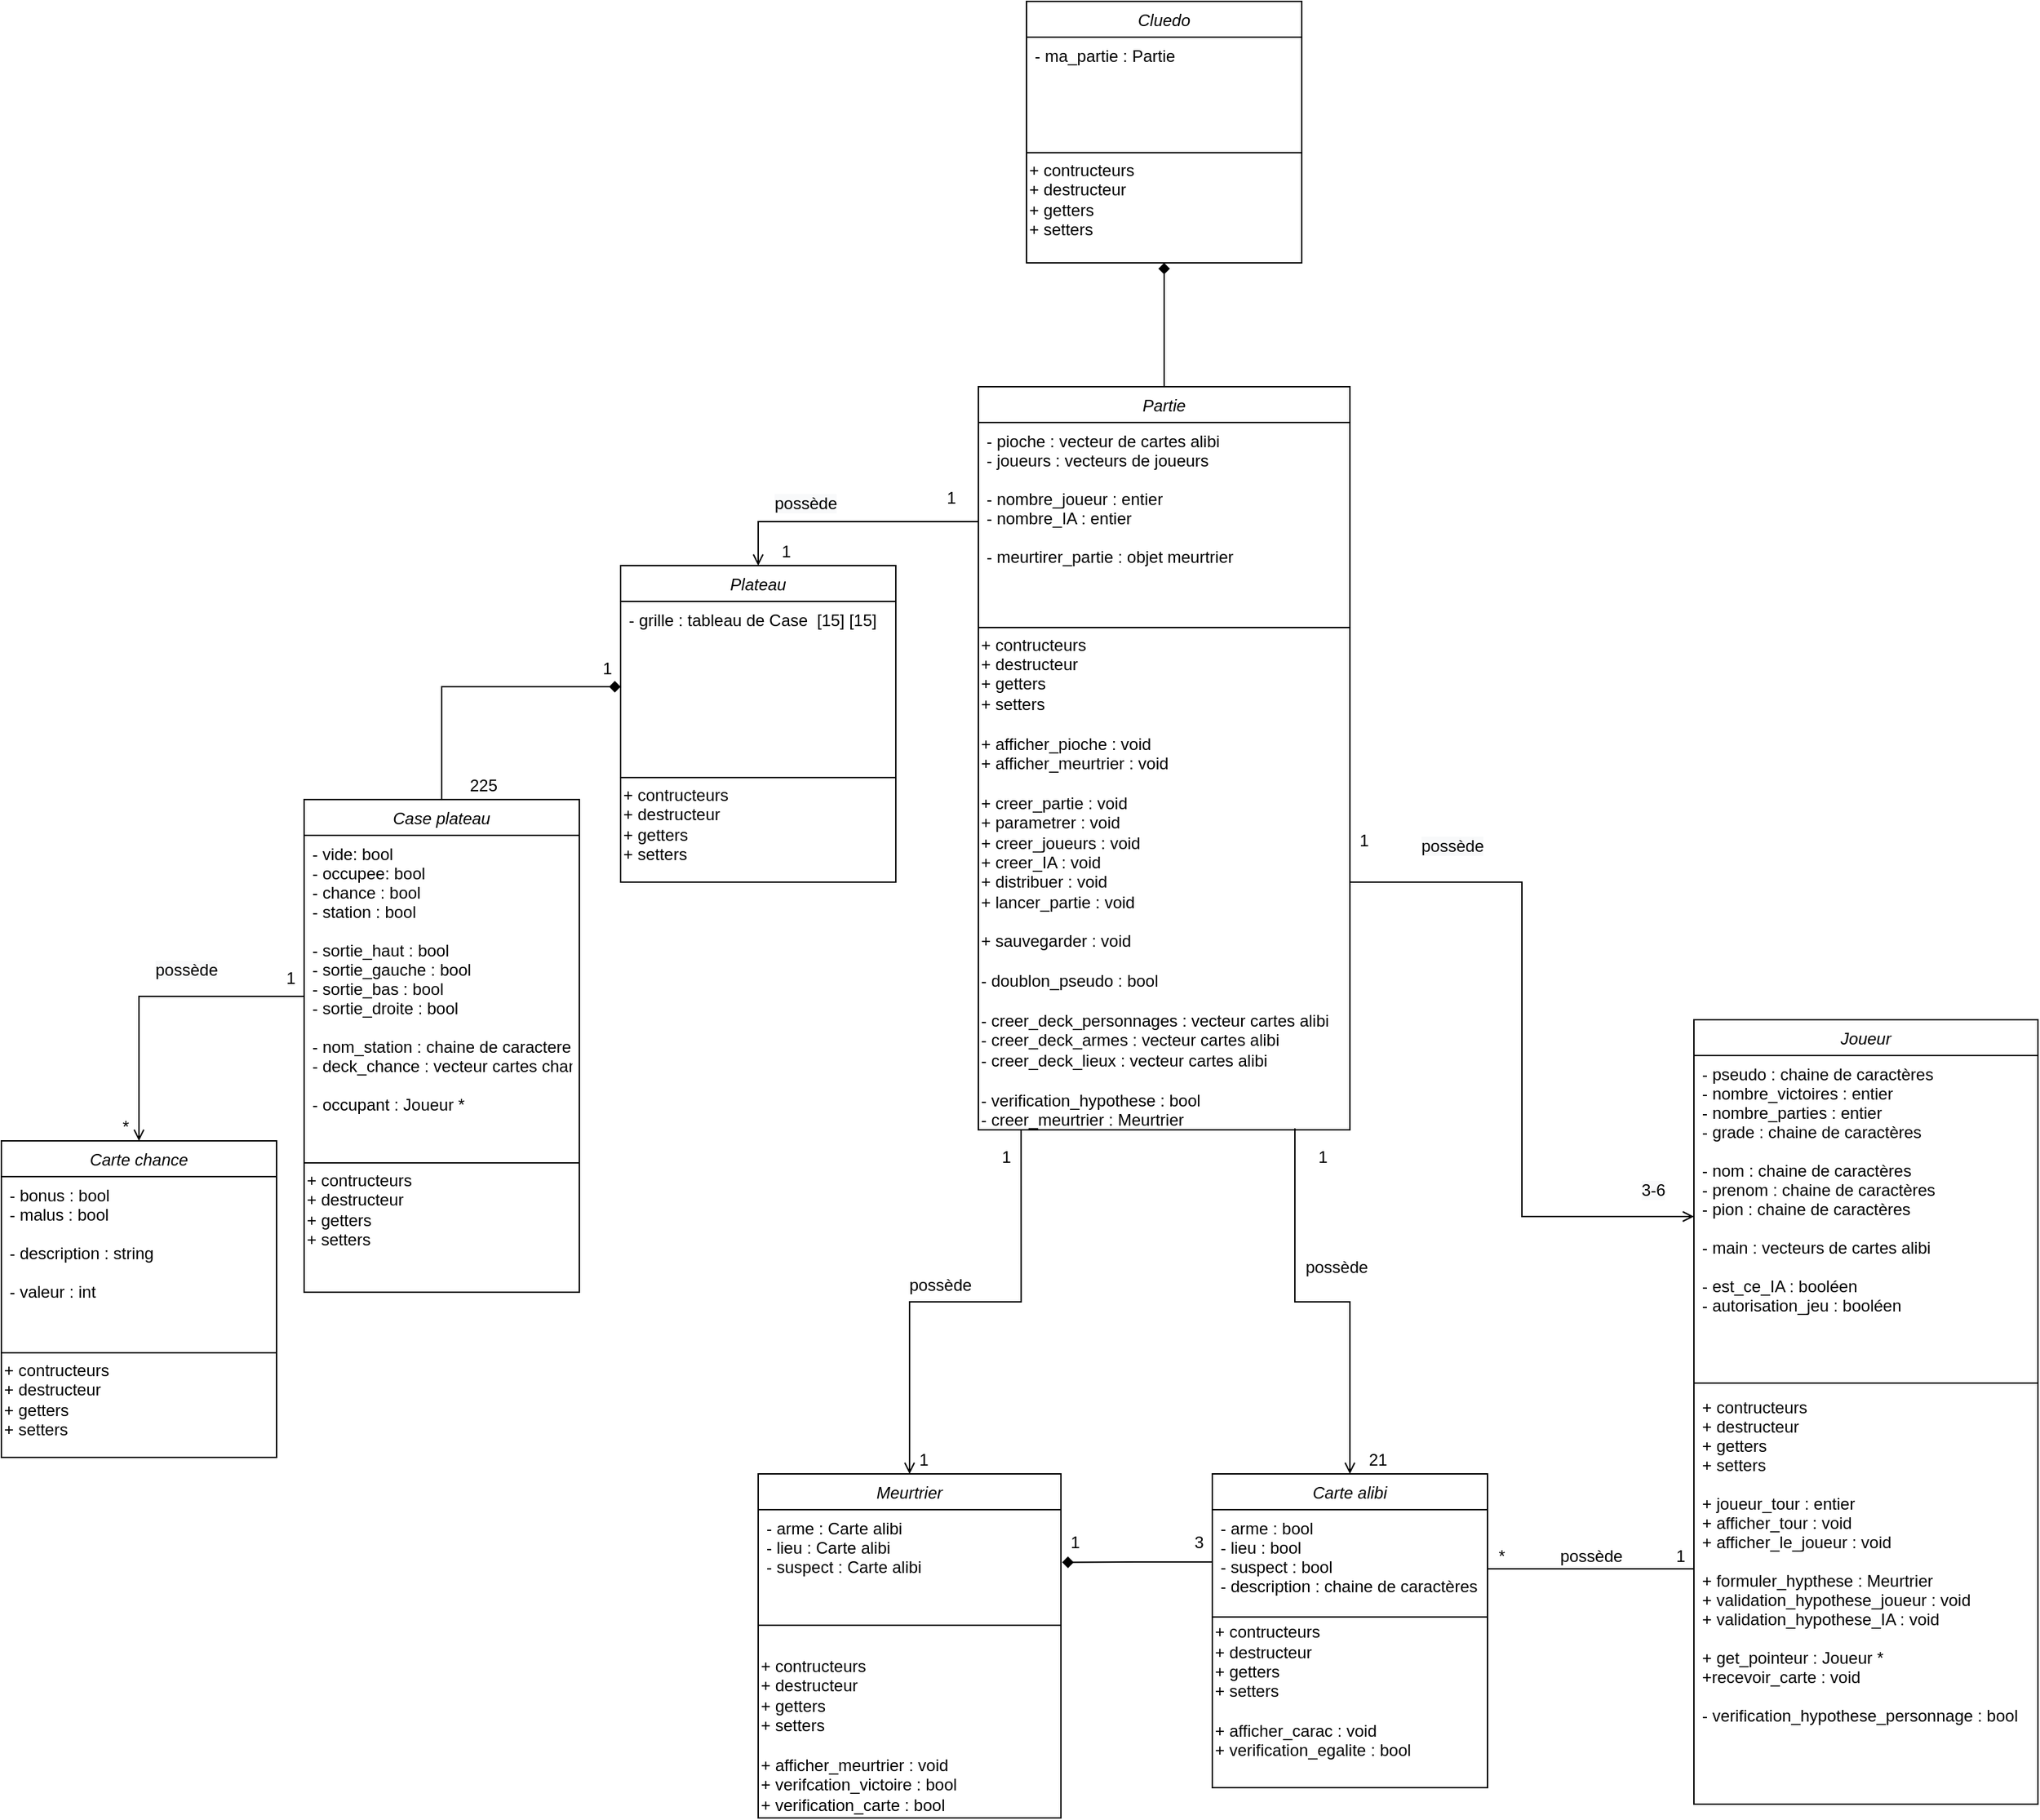 <mxfile version="15.6.0" type="github">
  <diagram id="C5RBs43oDa-KdzZeNtuy" name="Page-1">
    <mxGraphModel dx="2701" dy="2007" grid="1" gridSize="10" guides="1" tooltips="1" connect="1" arrows="1" fold="1" page="1" pageScale="1" pageWidth="827" pageHeight="1169" math="0" shadow="0">
      <root>
        <mxCell id="WIyWlLk6GJQsqaUBKTNV-0" />
        <mxCell id="WIyWlLk6GJQsqaUBKTNV-1" parent="WIyWlLk6GJQsqaUBKTNV-0" />
        <mxCell id="PIt_JBXJW5z3_zAivK2_-12" style="edgeStyle=orthogonalEdgeStyle;rounded=0;orthogonalLoop=1;jettySize=auto;html=1;exitX=0.5;exitY=0;exitDx=0;exitDy=0;entryX=0.852;entryY=0.997;entryDx=0;entryDy=0;entryPerimeter=0;endArrow=none;endFill=0;startArrow=open;startFill=0;fillColor=#fff2cc;strokeColor=#000000;" edge="1" parent="WIyWlLk6GJQsqaUBKTNV-1" source="zkfFHV4jXpPFQw0GAbJ--0" target="PIt_JBXJW5z3_zAivK2_-4">
          <mxGeometry relative="1" as="geometry" />
        </mxCell>
        <mxCell id="zkfFHV4jXpPFQw0GAbJ--0" value="Carte alibi" style="swimlane;fontStyle=2;align=center;verticalAlign=top;childLayout=stackLayout;horizontal=1;startSize=26;horizontalStack=0;resizeParent=1;resizeLast=0;collapsible=1;marginBottom=0;rounded=0;shadow=0;strokeWidth=1;" parent="WIyWlLk6GJQsqaUBKTNV-1" vertex="1">
          <mxGeometry x="220" y="120" width="200" height="228" as="geometry">
            <mxRectangle x="230" y="140" width="160" height="26" as="alternateBounds" />
          </mxGeometry>
        </mxCell>
        <mxCell id="zkfFHV4jXpPFQw0GAbJ--1" value="- arme : bool&#xa;- lieu : bool&#xa;- suspect : bool&#xa;- description : chaine de caractères" style="text;align=left;verticalAlign=top;spacingLeft=4;spacingRight=4;overflow=hidden;rotatable=0;points=[[0,0.5],[1,0.5]];portConstraint=eastwest;" parent="zkfFHV4jXpPFQw0GAbJ--0" vertex="1">
          <mxGeometry y="26" width="200" height="74" as="geometry" />
        </mxCell>
        <mxCell id="zkfFHV4jXpPFQw0GAbJ--4" value="" style="line;html=1;strokeWidth=1;align=left;verticalAlign=middle;spacingTop=-1;spacingLeft=3;spacingRight=3;rotatable=0;labelPosition=right;points=[];portConstraint=eastwest;" parent="zkfFHV4jXpPFQw0GAbJ--0" vertex="1">
          <mxGeometry y="100" width="200" height="8" as="geometry" />
        </mxCell>
        <mxCell id="PIt_JBXJW5z3_zAivK2_-33" value="+ contructeurs&lt;br&gt;+ destructeur&lt;br&gt;+ getters&lt;br&gt;+ setters&lt;br&gt;&lt;br&gt;+ afficher_carac : void&amp;nbsp;&lt;br&gt;+ verification_egalite : bool" style="text;html=1;align=left;verticalAlign=middle;resizable=0;points=[];autosize=1;strokeColor=none;fillColor=none;" vertex="1" parent="zkfFHV4jXpPFQw0GAbJ--0">
          <mxGeometry y="108" width="200" height="100" as="geometry" />
        </mxCell>
        <mxCell id="zkfFHV4jXpPFQw0GAbJ--26" value="" style="endArrow=none;shadow=0;strokeWidth=1;rounded=0;endFill=0;edgeStyle=elbowEdgeStyle;elbow=vertical;" parent="WIyWlLk6GJQsqaUBKTNV-1" source="zkfFHV4jXpPFQw0GAbJ--0" edge="1">
          <mxGeometry x="0.5" y="41" relative="1" as="geometry">
            <mxPoint x="380" y="192" as="sourcePoint" />
            <mxPoint x="570" y="189" as="targetPoint" />
            <mxPoint x="-40" y="32" as="offset" />
          </mxGeometry>
        </mxCell>
        <mxCell id="zkfFHV4jXpPFQw0GAbJ--29" value="possède" style="text;html=1;resizable=0;points=[];;align=center;verticalAlign=middle;labelBackgroundColor=none;rounded=0;shadow=0;strokeWidth=1;fontSize=12;" parent="zkfFHV4jXpPFQw0GAbJ--26" vertex="1" connectable="0">
          <mxGeometry x="0.5" y="49" relative="1" as="geometry">
            <mxPoint x="-38" y="40" as="offset" />
          </mxGeometry>
        </mxCell>
        <mxCell id="PIt_JBXJW5z3_zAivK2_-13" style="edgeStyle=orthogonalEdgeStyle;rounded=0;orthogonalLoop=1;jettySize=auto;html=1;exitX=0.5;exitY=0;exitDx=0;exitDy=0;entryX=0.115;entryY=1;entryDx=0;entryDy=0;entryPerimeter=0;startArrow=open;startFill=0;endArrow=none;endFill=0;fillColor=#fff2cc;strokeColor=#000000;" edge="1" parent="WIyWlLk6GJQsqaUBKTNV-1" source="UuS_XBHEKWuna7Vddd0V-0" target="PIt_JBXJW5z3_zAivK2_-4">
          <mxGeometry relative="1" as="geometry" />
        </mxCell>
        <mxCell id="UuS_XBHEKWuna7Vddd0V-0" value="Meurtrier" style="swimlane;fontStyle=2;align=center;verticalAlign=top;childLayout=stackLayout;horizontal=1;startSize=26;horizontalStack=0;resizeParent=1;resizeLast=0;collapsible=1;marginBottom=0;rounded=0;shadow=0;strokeWidth=1;" parent="WIyWlLk6GJQsqaUBKTNV-1" vertex="1">
          <mxGeometry x="-110" y="120" width="220" height="250" as="geometry">
            <mxRectangle x="130" y="380" width="160" height="26" as="alternateBounds" />
          </mxGeometry>
        </mxCell>
        <mxCell id="UuS_XBHEKWuna7Vddd0V-10" value="- arme : Carte alibi&#xa;- lieu : Carte alibi&#xa;- suspect : Carte alibi" style="text;align=left;verticalAlign=top;spacingLeft=4;spacingRight=4;overflow=hidden;rotatable=0;points=[[0,0.5],[1,0.5]];portConstraint=eastwest;" parent="UuS_XBHEKWuna7Vddd0V-0" vertex="1">
          <mxGeometry y="26" width="220" height="64" as="geometry" />
        </mxCell>
        <mxCell id="UuS_XBHEKWuna7Vddd0V-3" value="" style="line;html=1;strokeWidth=1;align=left;verticalAlign=middle;spacingTop=-1;spacingLeft=3;spacingRight=3;rotatable=0;labelPosition=right;points=[];portConstraint=eastwest;" parent="UuS_XBHEKWuna7Vddd0V-0" vertex="1">
          <mxGeometry y="90" width="220" height="40" as="geometry" />
        </mxCell>
        <mxCell id="PIt_JBXJW5z3_zAivK2_-32" value="+ contructeurs&lt;br&gt;+ destructeur&lt;br&gt;+ getters&lt;br&gt;+ setters&lt;br&gt;&lt;br&gt;+ afficher_meurtrier : void&amp;nbsp;&lt;br&gt;+ verifcation_victoire : bool&lt;br&gt;+ verification_carte : bool" style="text;html=1;align=left;verticalAlign=middle;resizable=0;points=[];autosize=1;strokeColor=none;fillColor=none;" vertex="1" parent="UuS_XBHEKWuna7Vddd0V-0">
          <mxGeometry y="130" width="220" height="120" as="geometry" />
        </mxCell>
        <mxCell id="UuS_XBHEKWuna7Vddd0V-8" value="3" style="text;html=1;align=center;verticalAlign=middle;resizable=0;points=[];autosize=1;strokeColor=none;fillColor=none;" parent="WIyWlLk6GJQsqaUBKTNV-1" vertex="1">
          <mxGeometry x="200" y="160" width="20" height="20" as="geometry" />
        </mxCell>
        <mxCell id="UuS_XBHEKWuna7Vddd0V-9" value="1" style="text;html=1;align=center;verticalAlign=middle;resizable=0;points=[];autosize=1;strokeColor=none;fillColor=none;" parent="WIyWlLk6GJQsqaUBKTNV-1" vertex="1">
          <mxGeometry x="110" y="160" width="20" height="20" as="geometry" />
        </mxCell>
        <mxCell id="UuS_XBHEKWuna7Vddd0V-11" value="*" style="text;html=1;align=center;verticalAlign=middle;resizable=0;points=[];autosize=1;strokeColor=none;fillColor=none;" parent="WIyWlLk6GJQsqaUBKTNV-1" vertex="1">
          <mxGeometry x="420" y="170" width="20" height="20" as="geometry" />
        </mxCell>
        <mxCell id="UuS_XBHEKWuna7Vddd0V-12" value="1" style="text;html=1;align=center;verticalAlign=middle;resizable=0;points=[];autosize=1;strokeColor=none;fillColor=none;" parent="WIyWlLk6GJQsqaUBKTNV-1" vertex="1">
          <mxGeometry x="550" y="170" width="20" height="20" as="geometry" />
        </mxCell>
        <mxCell id="UuS_XBHEKWuna7Vddd0V-14" value="Joueur" style="swimlane;fontStyle=2;align=center;verticalAlign=top;childLayout=stackLayout;horizontal=1;startSize=26;horizontalStack=0;resizeParent=1;resizeLast=0;collapsible=1;marginBottom=0;rounded=0;shadow=0;strokeWidth=1;" parent="WIyWlLk6GJQsqaUBKTNV-1" vertex="1">
          <mxGeometry x="570" y="-210" width="250" height="570" as="geometry">
            <mxRectangle x="550" y="140" width="160" height="26" as="alternateBounds" />
          </mxGeometry>
        </mxCell>
        <mxCell id="UuS_XBHEKWuna7Vddd0V-15" value="- pseudo : chaine de caractères&#xa;- nombre_victoires : entier&#xa;- nombre_parties : entier&#xa;- grade : chaine de caractères&#xa;&#xa;- nom : chaine de caractères&#xa;- prenom : chaine de caractères&#xa;- pion : chaine de caractères&#xa;&#xa;- main : vecteurs de cartes alibi&#xa;&#xa;- est_ce_IA : booléen&#xa;- autorisation_jeu : booléen&#xa;&#xa; &#xa; " style="text;align=left;verticalAlign=top;spacingLeft=4;spacingRight=4;overflow=hidden;rotatable=0;points=[[0,0.5],[1,0.5]];portConstraint=eastwest;" parent="UuS_XBHEKWuna7Vddd0V-14" vertex="1">
          <mxGeometry y="26" width="250" height="234" as="geometry" />
        </mxCell>
        <mxCell id="UuS_XBHEKWuna7Vddd0V-16" value="" style="line;html=1;strokeWidth=1;align=left;verticalAlign=middle;spacingTop=-1;spacingLeft=3;spacingRight=3;rotatable=0;labelPosition=right;points=[];portConstraint=eastwest;" parent="UuS_XBHEKWuna7Vddd0V-14" vertex="1">
          <mxGeometry y="260" width="250" height="8" as="geometry" />
        </mxCell>
        <mxCell id="UuS_XBHEKWuna7Vddd0V-17" value="+ contructeurs&#xa;+ destructeur&#xa;+ getters&#xa;+ setters&#xa;&#xa;+ joueur_tour : entier&#xa;+ afficher_tour : void &#xa;+ afficher_le_joueur : void &#xa;&#xa;+ formuler_hypthese : Meurtrier&#xa;+ validation_hypothese_joueur : void&#xa;+ validation_hypothese_IA : void&#xa;&#xa;+ get_pointeur : Joueur *&#xa;+recevoir_carte : void&#xa;&#xa;- verification_hypothese_personnage : bool&#xa;- verification_hypothese_arme : bool&#xa;- verification_hypothese_lieu : bool&#xa;" style="text;align=left;verticalAlign=top;spacingLeft=4;spacingRight=4;overflow=hidden;rotatable=0;points=[[0,0.5],[1,0.5]];portConstraint=eastwest;" parent="UuS_XBHEKWuna7Vddd0V-14" vertex="1">
          <mxGeometry y="268" width="250" height="242" as="geometry" />
        </mxCell>
        <mxCell id="UuS_XBHEKWuna7Vddd0V-23" style="edgeStyle=orthogonalEdgeStyle;rounded=0;orthogonalLoop=1;jettySize=auto;html=1;exitX=0;exitY=0.5;exitDx=0;exitDy=0;entryX=1.004;entryY=0.598;entryDx=0;entryDy=0;entryPerimeter=0;endArrow=diamond;endFill=1;" parent="WIyWlLk6GJQsqaUBKTNV-1" source="zkfFHV4jXpPFQw0GAbJ--1" target="UuS_XBHEKWuna7Vddd0V-10" edge="1">
          <mxGeometry relative="1" as="geometry">
            <Array as="points">
              <mxPoint x="220" y="184" />
              <mxPoint x="165" y="184" />
            </Array>
          </mxGeometry>
        </mxCell>
        <mxCell id="PIt_JBXJW5z3_zAivK2_-0" value="Partie" style="swimlane;fontStyle=2;align=center;verticalAlign=top;childLayout=stackLayout;horizontal=1;startSize=26;horizontalStack=0;resizeParent=1;resizeLast=0;collapsible=1;marginBottom=0;rounded=0;shadow=0;strokeWidth=1;" vertex="1" parent="WIyWlLk6GJQsqaUBKTNV-1">
          <mxGeometry x="50" y="-670" width="270" height="540" as="geometry">
            <mxRectangle x="230" y="140" width="160" height="26" as="alternateBounds" />
          </mxGeometry>
        </mxCell>
        <mxCell id="PIt_JBXJW5z3_zAivK2_-1" value="- pioche : vecteur de cartes alibi&#xa;- joueurs : vecteurs de joueurs&#xa;&#xa;- nombre_joueur : entier&#xa;- nombre_IA : entier&#xa;&#xa;- meurtirer_partie : objet meurtrier&#xa;" style="text;align=left;verticalAlign=top;spacingLeft=4;spacingRight=4;overflow=hidden;rotatable=0;points=[[0,0.5],[1,0.5]];portConstraint=eastwest;" vertex="1" parent="PIt_JBXJW5z3_zAivK2_-0">
          <mxGeometry y="26" width="270" height="144" as="geometry" />
        </mxCell>
        <mxCell id="PIt_JBXJW5z3_zAivK2_-2" value="" style="line;html=1;strokeWidth=1;align=left;verticalAlign=middle;spacingTop=-1;spacingLeft=3;spacingRight=3;rotatable=0;labelPosition=right;points=[];portConstraint=eastwest;" vertex="1" parent="PIt_JBXJW5z3_zAivK2_-0">
          <mxGeometry y="170" width="270" height="10" as="geometry" />
        </mxCell>
        <mxCell id="PIt_JBXJW5z3_zAivK2_-4" value="+ contructeurs&lt;br&gt;+ destructeur&lt;br&gt;+ getters&lt;br&gt;+ setters&lt;br&gt;&lt;br&gt;+ afficher_pioche : void&amp;nbsp;&lt;br&gt;+ afficher_meurtrier : void&lt;br&gt;&lt;br&gt;+ creer_partie : void&lt;br&gt;+ parametrer : void&lt;br&gt;+ creer_joueurs : void&lt;br&gt;+ creer_IA : void&lt;br&gt;+ distribuer : void&lt;br&gt;+ lancer_partie : void&lt;br&gt;&lt;br&gt;+ sauvegarder : void&amp;nbsp;&amp;nbsp;&lt;br&gt;&lt;br&gt;- doublon_pseudo : bool&lt;br&gt;&lt;br&gt;- creer_deck_personnages : vecteur cartes alibi&lt;br&gt;- creer_deck_armes : vecteur cartes alibi&lt;br&gt;- creer_deck_lieux : vecteur cartes alibi&lt;br&gt;&lt;br&gt;- verification_hypothese : bool&lt;br&gt;- creer_meurtrier : Meurtrier" style="text;html=1;align=left;verticalAlign=middle;resizable=0;points=[];autosize=1;strokeColor=none;fillColor=none;" vertex="1" parent="PIt_JBXJW5z3_zAivK2_-0">
          <mxGeometry y="180" width="270" height="360" as="geometry" />
        </mxCell>
        <mxCell id="PIt_JBXJW5z3_zAivK2_-5" style="edgeStyle=orthogonalEdgeStyle;rounded=0;orthogonalLoop=1;jettySize=auto;html=1;endArrow=open;endFill=0;" edge="1" parent="WIyWlLk6GJQsqaUBKTNV-1" source="PIt_JBXJW5z3_zAivK2_-4" target="UuS_XBHEKWuna7Vddd0V-15">
          <mxGeometry relative="1" as="geometry" />
        </mxCell>
        <mxCell id="PIt_JBXJW5z3_zAivK2_-6" value="1" style="text;html=1;align=center;verticalAlign=middle;resizable=0;points=[];autosize=1;strokeColor=none;fillColor=none;" vertex="1" parent="WIyWlLk6GJQsqaUBKTNV-1">
          <mxGeometry x="320" y="-350" width="20" height="20" as="geometry" />
        </mxCell>
        <mxCell id="PIt_JBXJW5z3_zAivK2_-8" value="&lt;span style=&quot;color: rgb(0 , 0 , 0) ; font-family: &amp;#34;helvetica&amp;#34; ; font-size: 12px ; font-style: normal ; font-weight: 400 ; letter-spacing: normal ; text-align: left ; text-indent: 0px ; text-transform: none ; word-spacing: 0px ; background-color: rgb(248 , 249 , 250) ; display: inline ; float: none&quot;&gt;3-6&lt;/span&gt;" style="text;whiteSpace=wrap;html=1;" vertex="1" parent="WIyWlLk6GJQsqaUBKTNV-1">
          <mxGeometry x="530" y="-100" width="30" height="30" as="geometry" />
        </mxCell>
        <mxCell id="PIt_JBXJW5z3_zAivK2_-11" value="1" style="text;html=1;align=center;verticalAlign=middle;resizable=0;points=[];autosize=1;strokeColor=none;fillColor=none;" vertex="1" parent="WIyWlLk6GJQsqaUBKTNV-1">
          <mxGeometry x="60" y="-120" width="20" height="20" as="geometry" />
        </mxCell>
        <mxCell id="PIt_JBXJW5z3_zAivK2_-14" value="1" style="text;html=1;align=center;verticalAlign=middle;resizable=0;points=[];autosize=1;strokeColor=none;fillColor=none;" vertex="1" parent="WIyWlLk6GJQsqaUBKTNV-1">
          <mxGeometry y="100" width="20" height="20" as="geometry" />
        </mxCell>
        <mxCell id="PIt_JBXJW5z3_zAivK2_-15" value="1" style="text;html=1;align=center;verticalAlign=middle;resizable=0;points=[];autosize=1;strokeColor=none;fillColor=none;" vertex="1" parent="WIyWlLk6GJQsqaUBKTNV-1">
          <mxGeometry x="290" y="-120" width="20" height="20" as="geometry" />
        </mxCell>
        <mxCell id="PIt_JBXJW5z3_zAivK2_-17" value="21" style="text;html=1;align=center;verticalAlign=middle;resizable=0;points=[];autosize=1;strokeColor=none;fillColor=none;" vertex="1" parent="WIyWlLk6GJQsqaUBKTNV-1">
          <mxGeometry x="325" y="100" width="30" height="20" as="geometry" />
        </mxCell>
        <mxCell id="PIt_JBXJW5z3_zAivK2_-18" value="possède" style="text;html=1;resizable=0;points=[];;align=center;verticalAlign=middle;labelBackgroundColor=none;rounded=0;shadow=0;strokeWidth=1;fontSize=12;" vertex="1" connectable="0" parent="WIyWlLk6GJQsqaUBKTNV-1">
          <mxGeometry x="310" y="-30" as="geometry" />
        </mxCell>
        <mxCell id="PIt_JBXJW5z3_zAivK2_-19" value="possède" style="text;html=1;resizable=0;points=[];;align=center;verticalAlign=middle;labelBackgroundColor=none;rounded=0;shadow=0;strokeWidth=1;fontSize=12;" vertex="1" connectable="0" parent="WIyWlLk6GJQsqaUBKTNV-1">
          <mxGeometry x="460" y="160" as="geometry">
            <mxPoint x="-438" y="-177" as="offset" />
          </mxGeometry>
        </mxCell>
        <mxCell id="PIt_JBXJW5z3_zAivK2_-24" value="Case plateau" style="swimlane;fontStyle=2;align=center;verticalAlign=top;childLayout=stackLayout;horizontal=1;startSize=26;horizontalStack=0;resizeParent=1;resizeLast=0;collapsible=1;marginBottom=0;rounded=0;shadow=0;strokeWidth=1;" vertex="1" parent="WIyWlLk6GJQsqaUBKTNV-1">
          <mxGeometry x="-440" y="-370" width="200" height="358" as="geometry">
            <mxRectangle x="230" y="140" width="160" height="26" as="alternateBounds" />
          </mxGeometry>
        </mxCell>
        <mxCell id="PIt_JBXJW5z3_zAivK2_-25" value="- vide: bool&#xa;- occupee: bool&#xa;- chance : bool&#xa;- station : bool&#xa;&#xa;- sortie_haut : bool&#xa;- sortie_gauche : bool&#xa;- sortie_bas : bool&#xa;- sortie_droite : bool&#xa;&#xa;- nom_station : chaine de caractere&#xa;- deck_chance : vecteur cartes chances&#xa;&#xa;- occupant : Joueur * " style="text;align=left;verticalAlign=top;spacingLeft=4;spacingRight=4;overflow=hidden;rotatable=0;points=[[0,0.5],[1,0.5]];portConstraint=eastwest;" vertex="1" parent="PIt_JBXJW5z3_zAivK2_-24">
          <mxGeometry y="26" width="200" height="234" as="geometry" />
        </mxCell>
        <mxCell id="PIt_JBXJW5z3_zAivK2_-26" value="" style="line;html=1;strokeWidth=1;align=left;verticalAlign=middle;spacingTop=-1;spacingLeft=3;spacingRight=3;rotatable=0;labelPosition=right;points=[];portConstraint=eastwest;" vertex="1" parent="PIt_JBXJW5z3_zAivK2_-24">
          <mxGeometry y="260" width="200" height="8" as="geometry" />
        </mxCell>
        <mxCell id="PIt_JBXJW5z3_zAivK2_-31" value="+ contructeurs&lt;br&gt;+ destructeur&lt;br&gt;+ getters&lt;br&gt;+ setters&lt;br&gt;" style="text;html=1;align=left;verticalAlign=middle;resizable=0;points=[];autosize=1;strokeColor=none;fillColor=none;" vertex="1" parent="PIt_JBXJW5z3_zAivK2_-24">
          <mxGeometry y="268" width="200" height="60" as="geometry" />
        </mxCell>
        <mxCell id="PIt_JBXJW5z3_zAivK2_-36" value="1" style="text;html=1;align=center;verticalAlign=middle;resizable=0;points=[];autosize=1;strokeColor=none;fillColor=none;" vertex="1" parent="WIyWlLk6GJQsqaUBKTNV-1">
          <mxGeometry x="20" y="-599" width="20" height="20" as="geometry" />
        </mxCell>
        <mxCell id="PIt_JBXJW5z3_zAivK2_-37" value="225" style="text;html=1;align=center;verticalAlign=middle;resizable=0;points=[];autosize=1;strokeColor=none;fillColor=none;" vertex="1" parent="WIyWlLk6GJQsqaUBKTNV-1">
          <mxGeometry x="-330" y="-390" width="40" height="20" as="geometry" />
        </mxCell>
        <mxCell id="PIt_JBXJW5z3_zAivK2_-38" value="Carte chance" style="swimlane;fontStyle=2;align=center;verticalAlign=top;childLayout=stackLayout;horizontal=1;startSize=26;horizontalStack=0;resizeParent=1;resizeLast=0;collapsible=1;marginBottom=0;rounded=0;shadow=0;strokeWidth=1;" vertex="1" parent="WIyWlLk6GJQsqaUBKTNV-1">
          <mxGeometry x="-660" y="-122" width="200" height="230" as="geometry">
            <mxRectangle x="230" y="140" width="160" height="26" as="alternateBounds" />
          </mxGeometry>
        </mxCell>
        <mxCell id="PIt_JBXJW5z3_zAivK2_-39" value="- bonus : bool&#xa;- malus : bool&#xa;&#xa;- description : string&#xa;&#xa;- valeur : int" style="text;align=left;verticalAlign=top;spacingLeft=4;spacingRight=4;overflow=hidden;rotatable=0;points=[[0,0.5],[1,0.5]];portConstraint=eastwest;" vertex="1" parent="PIt_JBXJW5z3_zAivK2_-38">
          <mxGeometry y="26" width="200" height="124" as="geometry" />
        </mxCell>
        <mxCell id="PIt_JBXJW5z3_zAivK2_-40" value="" style="line;html=1;strokeWidth=1;align=left;verticalAlign=middle;spacingTop=-1;spacingLeft=3;spacingRight=3;rotatable=0;labelPosition=right;points=[];portConstraint=eastwest;" vertex="1" parent="PIt_JBXJW5z3_zAivK2_-38">
          <mxGeometry y="150" width="200" height="8" as="geometry" />
        </mxCell>
        <mxCell id="PIt_JBXJW5z3_zAivK2_-41" value="+ contructeurs&lt;br&gt;+ destructeur&lt;br&gt;+ getters&lt;br&gt;+ setters&lt;br&gt;" style="text;html=1;align=left;verticalAlign=middle;resizable=0;points=[];autosize=1;strokeColor=none;fillColor=none;" vertex="1" parent="PIt_JBXJW5z3_zAivK2_-38">
          <mxGeometry y="158" width="200" height="60" as="geometry" />
        </mxCell>
        <mxCell id="PIt_JBXJW5z3_zAivK2_-42" style="edgeStyle=orthogonalEdgeStyle;rounded=0;orthogonalLoop=1;jettySize=auto;html=1;entryX=0.5;entryY=0;entryDx=0;entryDy=0;startArrow=none;startFill=0;endArrow=open;endFill=0;strokeColor=#000000;" edge="1" parent="WIyWlLk6GJQsqaUBKTNV-1" source="PIt_JBXJW5z3_zAivK2_-25" target="PIt_JBXJW5z3_zAivK2_-38">
          <mxGeometry relative="1" as="geometry" />
        </mxCell>
        <mxCell id="PIt_JBXJW5z3_zAivK2_-43" value="Plateau" style="swimlane;fontStyle=2;align=center;verticalAlign=top;childLayout=stackLayout;horizontal=1;startSize=26;horizontalStack=0;resizeParent=1;resizeLast=0;collapsible=1;marginBottom=0;rounded=0;shadow=0;strokeWidth=1;" vertex="1" parent="WIyWlLk6GJQsqaUBKTNV-1">
          <mxGeometry x="-210" y="-540" width="200" height="230" as="geometry">
            <mxRectangle x="230" y="140" width="160" height="26" as="alternateBounds" />
          </mxGeometry>
        </mxCell>
        <mxCell id="PIt_JBXJW5z3_zAivK2_-44" value="- grille : tableau de Case  [15] [15]" style="text;align=left;verticalAlign=top;spacingLeft=4;spacingRight=4;overflow=hidden;rotatable=0;points=[[0,0.5],[1,0.5]];portConstraint=eastwest;" vertex="1" parent="PIt_JBXJW5z3_zAivK2_-43">
          <mxGeometry y="26" width="200" height="124" as="geometry" />
        </mxCell>
        <mxCell id="PIt_JBXJW5z3_zAivK2_-45" value="" style="line;html=1;strokeWidth=1;align=left;verticalAlign=middle;spacingTop=-1;spacingLeft=3;spacingRight=3;rotatable=0;labelPosition=right;points=[];portConstraint=eastwest;" vertex="1" parent="PIt_JBXJW5z3_zAivK2_-43">
          <mxGeometry y="150" width="200" height="8" as="geometry" />
        </mxCell>
        <mxCell id="PIt_JBXJW5z3_zAivK2_-46" value="+ contructeurs&lt;br&gt;+ destructeur&lt;br&gt;+ getters&lt;br&gt;+ setters&lt;br&gt;" style="text;html=1;align=left;verticalAlign=middle;resizable=0;points=[];autosize=1;strokeColor=none;fillColor=none;" vertex="1" parent="PIt_JBXJW5z3_zAivK2_-43">
          <mxGeometry y="158" width="200" height="60" as="geometry" />
        </mxCell>
        <mxCell id="PIt_JBXJW5z3_zAivK2_-47" style="edgeStyle=orthogonalEdgeStyle;rounded=0;orthogonalLoop=1;jettySize=auto;html=1;entryX=0.5;entryY=0;entryDx=0;entryDy=0;startArrow=none;startFill=0;endArrow=open;endFill=0;strokeColor=#000000;" edge="1" parent="WIyWlLk6GJQsqaUBKTNV-1" source="PIt_JBXJW5z3_zAivK2_-1" target="PIt_JBXJW5z3_zAivK2_-43">
          <mxGeometry relative="1" as="geometry" />
        </mxCell>
        <mxCell id="PIt_JBXJW5z3_zAivK2_-48" style="edgeStyle=orthogonalEdgeStyle;rounded=0;orthogonalLoop=1;jettySize=auto;html=1;startArrow=diamond;startFill=1;endArrow=none;endFill=0;strokeColor=#000000;" edge="1" parent="WIyWlLk6GJQsqaUBKTNV-1" source="PIt_JBXJW5z3_zAivK2_-44" target="PIt_JBXJW5z3_zAivK2_-24">
          <mxGeometry relative="1" as="geometry" />
        </mxCell>
        <mxCell id="PIt_JBXJW5z3_zAivK2_-49" value="1" style="text;html=1;align=center;verticalAlign=middle;resizable=0;points=[];autosize=1;strokeColor=none;fillColor=none;" vertex="1" parent="WIyWlLk6GJQsqaUBKTNV-1">
          <mxGeometry x="-230" y="-475" width="20" height="20" as="geometry" />
        </mxCell>
        <mxCell id="PIt_JBXJW5z3_zAivK2_-50" value="1" style="text;html=1;align=center;verticalAlign=middle;resizable=0;points=[];autosize=1;strokeColor=none;fillColor=none;" vertex="1" parent="WIyWlLk6GJQsqaUBKTNV-1">
          <mxGeometry x="-100" y="-560" width="20" height="20" as="geometry" />
        </mxCell>
        <mxCell id="PIt_JBXJW5z3_zAivK2_-51" value="*" style="text;html=1;align=center;verticalAlign=middle;resizable=0;points=[];autosize=1;strokeColor=none;fillColor=none;" vertex="1" parent="WIyWlLk6GJQsqaUBKTNV-1">
          <mxGeometry x="-580" y="-142" width="20" height="20" as="geometry" />
        </mxCell>
        <mxCell id="PIt_JBXJW5z3_zAivK2_-52" value="1" style="text;html=1;align=center;verticalAlign=middle;resizable=0;points=[];autosize=1;strokeColor=none;fillColor=none;" vertex="1" parent="WIyWlLk6GJQsqaUBKTNV-1">
          <mxGeometry x="-460" y="-250" width="20" height="20" as="geometry" />
        </mxCell>
        <mxCell id="PIt_JBXJW5z3_zAivK2_-58" value="&lt;span style=&quot;color: rgb(0, 0, 0); font-family: helvetica; font-size: 12px; font-style: normal; font-weight: 400; letter-spacing: normal; text-align: center; text-indent: 0px; text-transform: none; word-spacing: 0px; background-color: rgb(248, 249, 250); display: inline; float: none;&quot;&gt;possède&lt;/span&gt;" style="text;whiteSpace=wrap;html=1;" vertex="1" parent="WIyWlLk6GJQsqaUBKTNV-1">
          <mxGeometry x="-100" y="-599" width="70" height="30" as="geometry" />
        </mxCell>
        <mxCell id="PIt_JBXJW5z3_zAivK2_-59" value="&lt;span style=&quot;color: rgb(0, 0, 0); font-family: helvetica; font-size: 12px; font-style: normal; font-weight: 400; letter-spacing: normal; text-align: center; text-indent: 0px; text-transform: none; word-spacing: 0px; background-color: rgb(248, 249, 250); display: inline; float: none;&quot;&gt;possède&lt;/span&gt;" style="text;whiteSpace=wrap;html=1;" vertex="1" parent="WIyWlLk6GJQsqaUBKTNV-1">
          <mxGeometry x="-550" y="-260" width="70" height="30" as="geometry" />
        </mxCell>
        <mxCell id="PIt_JBXJW5z3_zAivK2_-60" value="&lt;span style=&quot;color: rgb(0, 0, 0); font-family: helvetica; font-size: 12px; font-style: normal; font-weight: 400; letter-spacing: normal; text-align: center; text-indent: 0px; text-transform: none; word-spacing: 0px; background-color: rgb(248, 249, 250); display: inline; float: none;&quot;&gt;possède&lt;/span&gt;" style="text;whiteSpace=wrap;html=1;" vertex="1" parent="WIyWlLk6GJQsqaUBKTNV-1">
          <mxGeometry x="370" y="-350" width="70" height="30" as="geometry" />
        </mxCell>
        <mxCell id="PIt_JBXJW5z3_zAivK2_-65" style="edgeStyle=orthogonalEdgeStyle;rounded=0;orthogonalLoop=1;jettySize=auto;html=1;exitX=0.5;exitY=1;exitDx=0;exitDy=0;entryX=0.5;entryY=0;entryDx=0;entryDy=0;startArrow=diamond;startFill=1;endArrow=none;endFill=0;strokeColor=#000000;" edge="1" parent="WIyWlLk6GJQsqaUBKTNV-1" source="PIt_JBXJW5z3_zAivK2_-61" target="PIt_JBXJW5z3_zAivK2_-0">
          <mxGeometry relative="1" as="geometry" />
        </mxCell>
        <mxCell id="PIt_JBXJW5z3_zAivK2_-61" value="Cluedo" style="swimlane;fontStyle=2;align=center;verticalAlign=top;childLayout=stackLayout;horizontal=1;startSize=26;horizontalStack=0;resizeParent=1;resizeLast=0;collapsible=1;marginBottom=0;rounded=0;shadow=0;strokeWidth=1;" vertex="1" parent="WIyWlLk6GJQsqaUBKTNV-1">
          <mxGeometry x="85" y="-950" width="200" height="190" as="geometry">
            <mxRectangle x="230" y="140" width="160" height="26" as="alternateBounds" />
          </mxGeometry>
        </mxCell>
        <mxCell id="PIt_JBXJW5z3_zAivK2_-62" value="- ma_partie : Partie&#xa;" style="text;align=left;verticalAlign=top;spacingLeft=4;spacingRight=4;overflow=hidden;rotatable=0;points=[[0,0.5],[1,0.5]];portConstraint=eastwest;" vertex="1" parent="PIt_JBXJW5z3_zAivK2_-61">
          <mxGeometry y="26" width="200" height="80" as="geometry" />
        </mxCell>
        <mxCell id="PIt_JBXJW5z3_zAivK2_-63" value="" style="line;html=1;strokeWidth=1;align=left;verticalAlign=middle;spacingTop=-1;spacingLeft=3;spacingRight=3;rotatable=0;labelPosition=right;points=[];portConstraint=eastwest;" vertex="1" parent="PIt_JBXJW5z3_zAivK2_-61">
          <mxGeometry y="106" width="200" height="8" as="geometry" />
        </mxCell>
        <mxCell id="PIt_JBXJW5z3_zAivK2_-64" value="+ contructeurs&lt;br&gt;+ destructeur&lt;br&gt;+ getters&lt;br&gt;+ setters&lt;br&gt;" style="text;html=1;align=left;verticalAlign=middle;resizable=0;points=[];autosize=1;strokeColor=none;fillColor=none;" vertex="1" parent="PIt_JBXJW5z3_zAivK2_-61">
          <mxGeometry y="114" width="200" height="60" as="geometry" />
        </mxCell>
      </root>
    </mxGraphModel>
  </diagram>
</mxfile>
